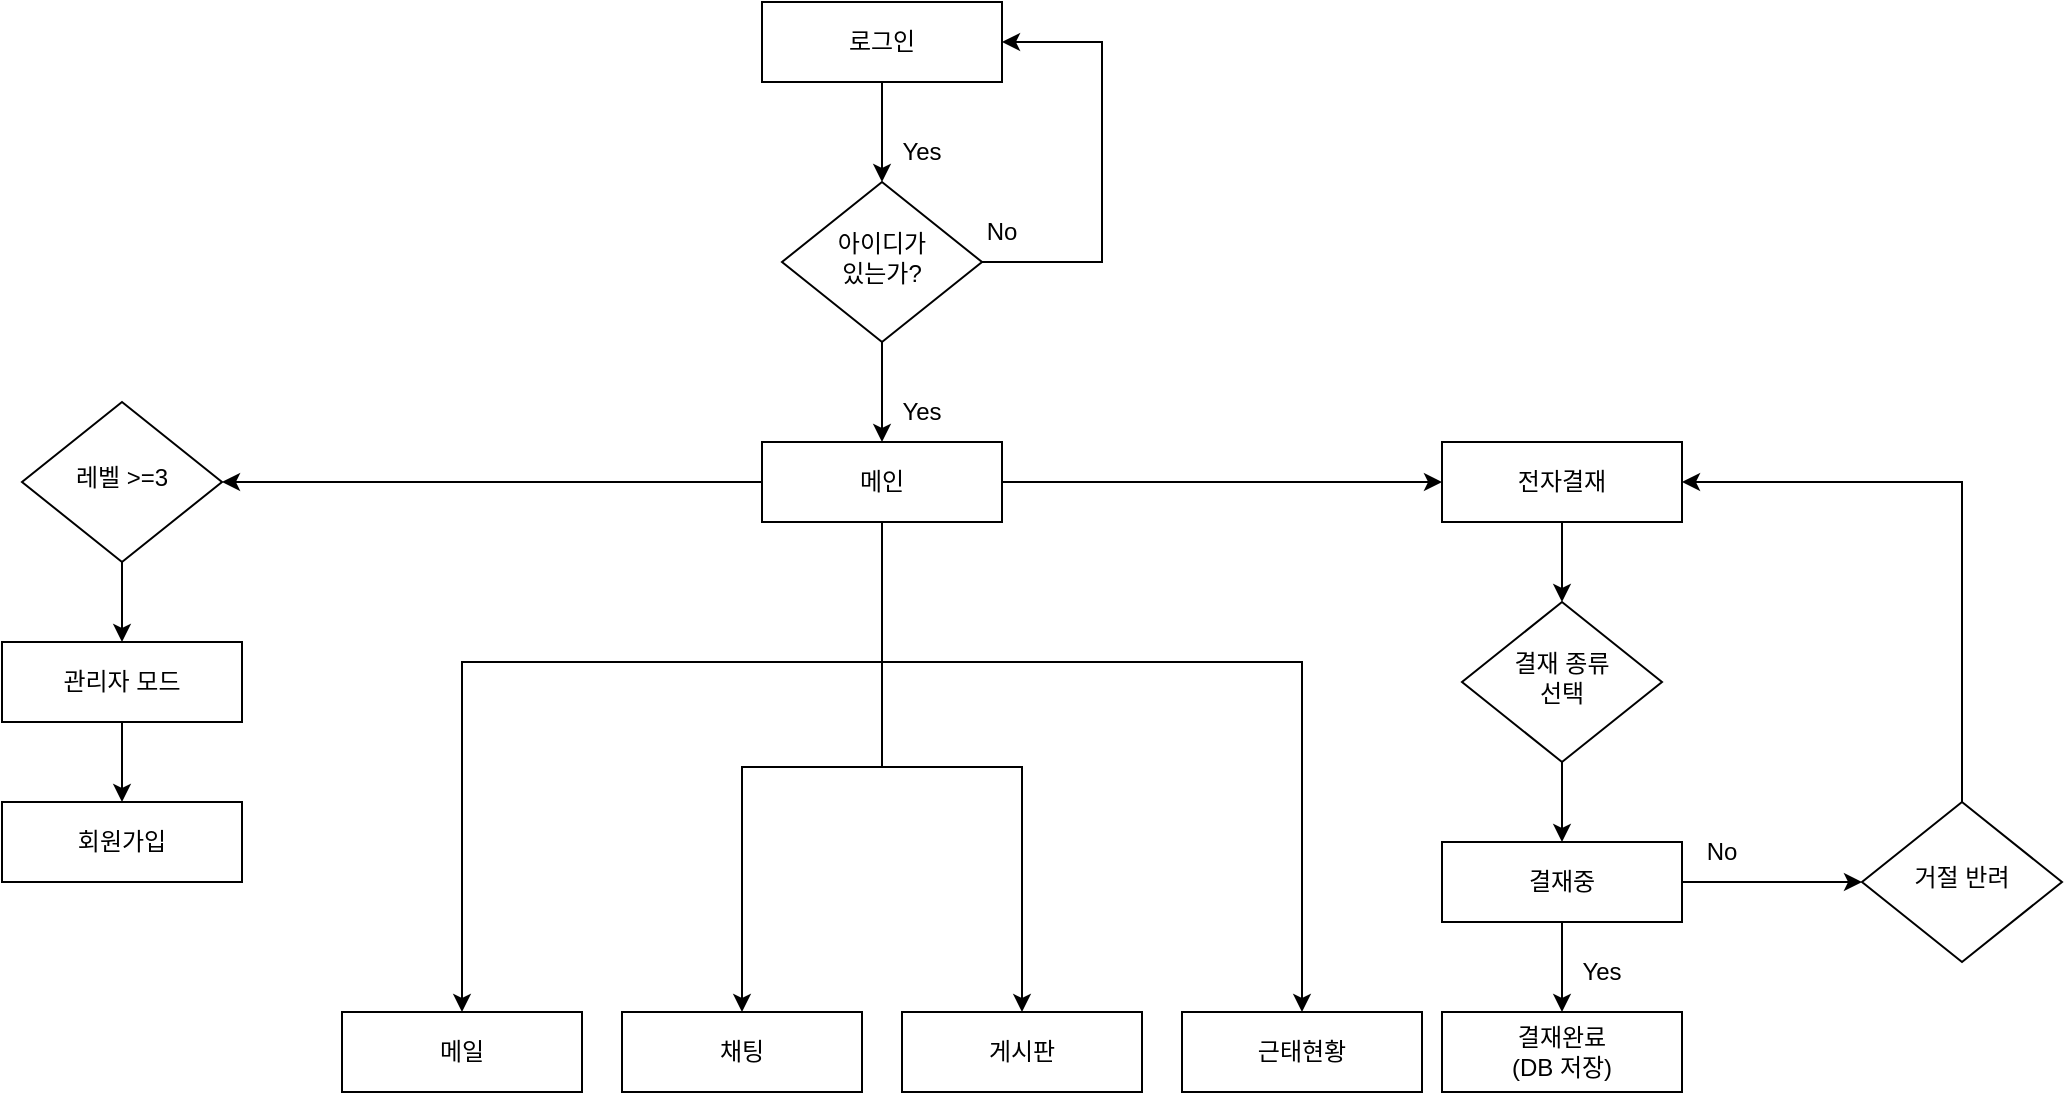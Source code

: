 <mxfile version="20.0.4" type="device"><diagram id="C5RBs43oDa-KdzZeNtuy" name="Page-1"><mxGraphModel dx="3032" dy="860" grid="1" gridSize="10" guides="1" tooltips="1" connect="1" arrows="1" fold="1" page="1" pageScale="1" pageWidth="827" pageHeight="1169" math="0" shadow="0"><root><mxCell id="WIyWlLk6GJQsqaUBKTNV-0"/><mxCell id="WIyWlLk6GJQsqaUBKTNV-1" parent="WIyWlLk6GJQsqaUBKTNV-0"/><mxCell id="RMC9g_GxBUbmdRGP5saW-2" style="edgeStyle=orthogonalEdgeStyle;rounded=0;orthogonalLoop=1;jettySize=auto;html=1;exitX=0.5;exitY=1;exitDx=0;exitDy=0;entryX=0.5;entryY=0;entryDx=0;entryDy=0;" edge="1" parent="WIyWlLk6GJQsqaUBKTNV-1" source="WIyWlLk6GJQsqaUBKTNV-3" target="WIyWlLk6GJQsqaUBKTNV-6"><mxGeometry relative="1" as="geometry"/></mxCell><mxCell id="WIyWlLk6GJQsqaUBKTNV-3" value="로그인" style="rounded=1;whiteSpace=wrap;html=1;fontSize=12;glass=0;strokeWidth=1;shadow=0;arcSize=0;" parent="WIyWlLk6GJQsqaUBKTNV-1" vertex="1"><mxGeometry x="330" y="80" width="120" height="40" as="geometry"/></mxCell><mxCell id="RMC9g_GxBUbmdRGP5saW-3" style="edgeStyle=orthogonalEdgeStyle;rounded=0;orthogonalLoop=1;jettySize=auto;html=1;entryX=1;entryY=0.5;entryDx=0;entryDy=0;" edge="1" parent="WIyWlLk6GJQsqaUBKTNV-1" source="WIyWlLk6GJQsqaUBKTNV-6" target="WIyWlLk6GJQsqaUBKTNV-3"><mxGeometry relative="1" as="geometry"><Array as="points"><mxPoint x="500" y="210"/><mxPoint x="500" y="100"/></Array></mxGeometry></mxCell><mxCell id="RMC9g_GxBUbmdRGP5saW-25" value="" style="edgeStyle=orthogonalEdgeStyle;rounded=0;orthogonalLoop=1;jettySize=auto;html=1;" edge="1" parent="WIyWlLk6GJQsqaUBKTNV-1" source="WIyWlLk6GJQsqaUBKTNV-6" target="RMC9g_GxBUbmdRGP5saW-23"><mxGeometry relative="1" as="geometry"/></mxCell><mxCell id="WIyWlLk6GJQsqaUBKTNV-6" value="아이디가&lt;br&gt;있는가?" style="rhombus;whiteSpace=wrap;html=1;shadow=0;fontFamily=Helvetica;fontSize=12;align=center;strokeWidth=1;spacing=6;spacingTop=-4;" parent="WIyWlLk6GJQsqaUBKTNV-1" vertex="1"><mxGeometry x="340" y="170" width="100" height="80" as="geometry"/></mxCell><mxCell id="RMC9g_GxBUbmdRGP5saW-5" value="Yes" style="text;html=1;strokeColor=none;fillColor=none;align=center;verticalAlign=middle;whiteSpace=wrap;rounded=0;" vertex="1" parent="WIyWlLk6GJQsqaUBKTNV-1"><mxGeometry x="380" y="140" width="60" height="30" as="geometry"/></mxCell><mxCell id="RMC9g_GxBUbmdRGP5saW-7" value="No" style="text;html=1;strokeColor=none;fillColor=none;align=center;verticalAlign=middle;whiteSpace=wrap;rounded=0;" vertex="1" parent="WIyWlLk6GJQsqaUBKTNV-1"><mxGeometry x="420" y="180" width="60" height="30" as="geometry"/></mxCell><mxCell id="RMC9g_GxBUbmdRGP5saW-28" value="" style="edgeStyle=orthogonalEdgeStyle;rounded=0;orthogonalLoop=1;jettySize=auto;html=1;exitX=0;exitY=0.5;exitDx=0;exitDy=0;" edge="1" parent="WIyWlLk6GJQsqaUBKTNV-1" source="RMC9g_GxBUbmdRGP5saW-23" target="RMC9g_GxBUbmdRGP5saW-26"><mxGeometry relative="1" as="geometry"><mxPoint x="280" y="320" as="sourcePoint"/></mxGeometry></mxCell><mxCell id="RMC9g_GxBUbmdRGP5saW-38" style="edgeStyle=orthogonalEdgeStyle;rounded=0;orthogonalLoop=1;jettySize=auto;html=1;" edge="1" parent="WIyWlLk6GJQsqaUBKTNV-1" source="RMC9g_GxBUbmdRGP5saW-23" target="RMC9g_GxBUbmdRGP5saW-35"><mxGeometry relative="1" as="geometry"/></mxCell><mxCell id="RMC9g_GxBUbmdRGP5saW-39" style="edgeStyle=orthogonalEdgeStyle;rounded=0;orthogonalLoop=1;jettySize=auto;html=1;entryX=0.5;entryY=0;entryDx=0;entryDy=0;" edge="1" parent="WIyWlLk6GJQsqaUBKTNV-1" source="RMC9g_GxBUbmdRGP5saW-23" target="RMC9g_GxBUbmdRGP5saW-36"><mxGeometry relative="1" as="geometry"/></mxCell><mxCell id="RMC9g_GxBUbmdRGP5saW-41" style="edgeStyle=orthogonalEdgeStyle;rounded=0;orthogonalLoop=1;jettySize=auto;html=1;" edge="1" parent="WIyWlLk6GJQsqaUBKTNV-1" source="RMC9g_GxBUbmdRGP5saW-23" target="RMC9g_GxBUbmdRGP5saW-34"><mxGeometry relative="1" as="geometry"><Array as="points"><mxPoint x="390" y="410"/><mxPoint x="180" y="410"/></Array></mxGeometry></mxCell><mxCell id="RMC9g_GxBUbmdRGP5saW-42" style="edgeStyle=orthogonalEdgeStyle;rounded=0;orthogonalLoop=1;jettySize=auto;html=1;" edge="1" parent="WIyWlLk6GJQsqaUBKTNV-1" source="RMC9g_GxBUbmdRGP5saW-23" target="RMC9g_GxBUbmdRGP5saW-37"><mxGeometry relative="1" as="geometry"><Array as="points"><mxPoint x="390" y="410"/><mxPoint x="600" y="410"/></Array></mxGeometry></mxCell><mxCell id="RMC9g_GxBUbmdRGP5saW-44" value="" style="edgeStyle=orthogonalEdgeStyle;rounded=0;orthogonalLoop=1;jettySize=auto;html=1;" edge="1" parent="WIyWlLk6GJQsqaUBKTNV-1" source="RMC9g_GxBUbmdRGP5saW-23" target="RMC9g_GxBUbmdRGP5saW-43"><mxGeometry relative="1" as="geometry"/></mxCell><mxCell id="RMC9g_GxBUbmdRGP5saW-23" value="메인" style="rounded=1;whiteSpace=wrap;html=1;fontSize=12;glass=0;strokeWidth=1;shadow=0;arcSize=0;" vertex="1" parent="WIyWlLk6GJQsqaUBKTNV-1"><mxGeometry x="330" y="300" width="120" height="40" as="geometry"/></mxCell><mxCell id="RMC9g_GxBUbmdRGP5saW-30" value="" style="edgeStyle=orthogonalEdgeStyle;rounded=0;orthogonalLoop=1;jettySize=auto;html=1;" edge="1" parent="WIyWlLk6GJQsqaUBKTNV-1" source="RMC9g_GxBUbmdRGP5saW-26" target="RMC9g_GxBUbmdRGP5saW-29"><mxGeometry relative="1" as="geometry"/></mxCell><mxCell id="RMC9g_GxBUbmdRGP5saW-26" value="레벨 &amp;gt;=3" style="rhombus;whiteSpace=wrap;html=1;shadow=0;fontFamily=Helvetica;fontSize=12;align=center;strokeWidth=1;spacing=6;spacingTop=-4;" vertex="1" parent="WIyWlLk6GJQsqaUBKTNV-1"><mxGeometry x="-40" y="280" width="100" height="80" as="geometry"/></mxCell><mxCell id="RMC9g_GxBUbmdRGP5saW-32" value="" style="edgeStyle=orthogonalEdgeStyle;rounded=0;orthogonalLoop=1;jettySize=auto;html=1;" edge="1" parent="WIyWlLk6GJQsqaUBKTNV-1" source="RMC9g_GxBUbmdRGP5saW-29" target="RMC9g_GxBUbmdRGP5saW-31"><mxGeometry relative="1" as="geometry"/></mxCell><mxCell id="RMC9g_GxBUbmdRGP5saW-29" value="관리자 모드" style="rounded=1;whiteSpace=wrap;html=1;fontSize=12;glass=0;strokeWidth=1;shadow=0;arcSize=0;" vertex="1" parent="WIyWlLk6GJQsqaUBKTNV-1"><mxGeometry x="-50" y="400" width="120" height="40" as="geometry"/></mxCell><mxCell id="RMC9g_GxBUbmdRGP5saW-31" value="회원가입" style="rounded=1;whiteSpace=wrap;html=1;fontSize=12;glass=0;strokeWidth=1;shadow=0;arcSize=0;" vertex="1" parent="WIyWlLk6GJQsqaUBKTNV-1"><mxGeometry x="-50" y="480" width="120" height="40" as="geometry"/></mxCell><mxCell id="RMC9g_GxBUbmdRGP5saW-33" value="Yes" style="text;html=1;strokeColor=none;fillColor=none;align=center;verticalAlign=middle;whiteSpace=wrap;rounded=0;" vertex="1" parent="WIyWlLk6GJQsqaUBKTNV-1"><mxGeometry x="380" y="270" width="60" height="30" as="geometry"/></mxCell><mxCell id="RMC9g_GxBUbmdRGP5saW-34" value="메일" style="rounded=1;whiteSpace=wrap;html=1;fontSize=12;glass=0;strokeWidth=1;shadow=0;arcSize=0;" vertex="1" parent="WIyWlLk6GJQsqaUBKTNV-1"><mxGeometry x="120" y="585" width="120" height="40" as="geometry"/></mxCell><mxCell id="RMC9g_GxBUbmdRGP5saW-35" value="채팅" style="rounded=1;whiteSpace=wrap;html=1;fontSize=12;glass=0;strokeWidth=1;shadow=0;arcSize=0;" vertex="1" parent="WIyWlLk6GJQsqaUBKTNV-1"><mxGeometry x="260" y="585" width="120" height="40" as="geometry"/></mxCell><mxCell id="RMC9g_GxBUbmdRGP5saW-36" value="게시판" style="rounded=1;whiteSpace=wrap;html=1;fontSize=12;glass=0;strokeWidth=1;shadow=0;arcSize=0;" vertex="1" parent="WIyWlLk6GJQsqaUBKTNV-1"><mxGeometry x="400" y="585" width="120" height="40" as="geometry"/></mxCell><mxCell id="RMC9g_GxBUbmdRGP5saW-37" value="근태현황" style="rounded=1;whiteSpace=wrap;html=1;fontSize=12;glass=0;strokeWidth=1;shadow=0;arcSize=0;" vertex="1" parent="WIyWlLk6GJQsqaUBKTNV-1"><mxGeometry x="540" y="585" width="120" height="40" as="geometry"/></mxCell><mxCell id="RMC9g_GxBUbmdRGP5saW-46" value="" style="edgeStyle=orthogonalEdgeStyle;rounded=0;orthogonalLoop=1;jettySize=auto;html=1;" edge="1" parent="WIyWlLk6GJQsqaUBKTNV-1" source="RMC9g_GxBUbmdRGP5saW-43" target="RMC9g_GxBUbmdRGP5saW-45"><mxGeometry relative="1" as="geometry"/></mxCell><mxCell id="RMC9g_GxBUbmdRGP5saW-43" value="전자결재" style="rounded=1;whiteSpace=wrap;html=1;fontSize=12;glass=0;strokeWidth=1;shadow=0;arcSize=0;" vertex="1" parent="WIyWlLk6GJQsqaUBKTNV-1"><mxGeometry x="670" y="300" width="120" height="40" as="geometry"/></mxCell><mxCell id="RMC9g_GxBUbmdRGP5saW-48" value="" style="edgeStyle=orthogonalEdgeStyle;rounded=0;orthogonalLoop=1;jettySize=auto;html=1;" edge="1" parent="WIyWlLk6GJQsqaUBKTNV-1" source="RMC9g_GxBUbmdRGP5saW-45" target="RMC9g_GxBUbmdRGP5saW-47"><mxGeometry relative="1" as="geometry"/></mxCell><mxCell id="RMC9g_GxBUbmdRGP5saW-45" value="결재 종류&lt;br&gt;선택" style="rhombus;whiteSpace=wrap;html=1;shadow=0;fontFamily=Helvetica;fontSize=12;align=center;strokeWidth=1;spacing=6;spacingTop=-4;" vertex="1" parent="WIyWlLk6GJQsqaUBKTNV-1"><mxGeometry x="680" y="380" width="100" height="80" as="geometry"/></mxCell><mxCell id="RMC9g_GxBUbmdRGP5saW-50" value="" style="edgeStyle=orthogonalEdgeStyle;rounded=0;orthogonalLoop=1;jettySize=auto;html=1;" edge="1" parent="WIyWlLk6GJQsqaUBKTNV-1" source="RMC9g_GxBUbmdRGP5saW-47" target="RMC9g_GxBUbmdRGP5saW-49"><mxGeometry relative="1" as="geometry"/></mxCell><mxCell id="RMC9g_GxBUbmdRGP5saW-56" style="edgeStyle=orthogonalEdgeStyle;rounded=0;orthogonalLoop=1;jettySize=auto;html=1;" edge="1" parent="WIyWlLk6GJQsqaUBKTNV-1" source="RMC9g_GxBUbmdRGP5saW-47" target="RMC9g_GxBUbmdRGP5saW-55"><mxGeometry relative="1" as="geometry"/></mxCell><mxCell id="RMC9g_GxBUbmdRGP5saW-47" value="결재중" style="rounded=1;whiteSpace=wrap;html=1;fontSize=12;glass=0;strokeWidth=1;shadow=0;arcSize=0;" vertex="1" parent="WIyWlLk6GJQsqaUBKTNV-1"><mxGeometry x="670" y="500" width="120" height="40" as="geometry"/></mxCell><mxCell id="RMC9g_GxBUbmdRGP5saW-49" value="결재완료&lt;br&gt;(DB 저장)" style="rounded=1;whiteSpace=wrap;html=1;fontSize=12;glass=0;strokeWidth=1;shadow=0;arcSize=0;" vertex="1" parent="WIyWlLk6GJQsqaUBKTNV-1"><mxGeometry x="670" y="585" width="120" height="40" as="geometry"/></mxCell><mxCell id="RMC9g_GxBUbmdRGP5saW-51" value="Yes" style="text;html=1;strokeColor=none;fillColor=none;align=center;verticalAlign=middle;whiteSpace=wrap;rounded=0;" vertex="1" parent="WIyWlLk6GJQsqaUBKTNV-1"><mxGeometry x="720" y="550" width="60" height="30" as="geometry"/></mxCell><mxCell id="RMC9g_GxBUbmdRGP5saW-57" style="edgeStyle=orthogonalEdgeStyle;rounded=0;orthogonalLoop=1;jettySize=auto;html=1;entryX=1;entryY=0.5;entryDx=0;entryDy=0;exitX=0.5;exitY=0;exitDx=0;exitDy=0;" edge="1" parent="WIyWlLk6GJQsqaUBKTNV-1" source="RMC9g_GxBUbmdRGP5saW-55" target="RMC9g_GxBUbmdRGP5saW-43"><mxGeometry relative="1" as="geometry"><Array as="points"><mxPoint x="930" y="320"/></Array></mxGeometry></mxCell><mxCell id="RMC9g_GxBUbmdRGP5saW-55" value="거절 반려" style="rhombus;whiteSpace=wrap;html=1;shadow=0;fontFamily=Helvetica;fontSize=12;align=center;strokeWidth=1;spacing=6;spacingTop=-4;" vertex="1" parent="WIyWlLk6GJQsqaUBKTNV-1"><mxGeometry x="880" y="480" width="100" height="80" as="geometry"/></mxCell><mxCell id="RMC9g_GxBUbmdRGP5saW-59" value="No" style="text;html=1;strokeColor=none;fillColor=none;align=center;verticalAlign=middle;whiteSpace=wrap;rounded=0;" vertex="1" parent="WIyWlLk6GJQsqaUBKTNV-1"><mxGeometry x="780" y="490" width="60" height="30" as="geometry"/></mxCell></root></mxGraphModel></diagram></mxfile>